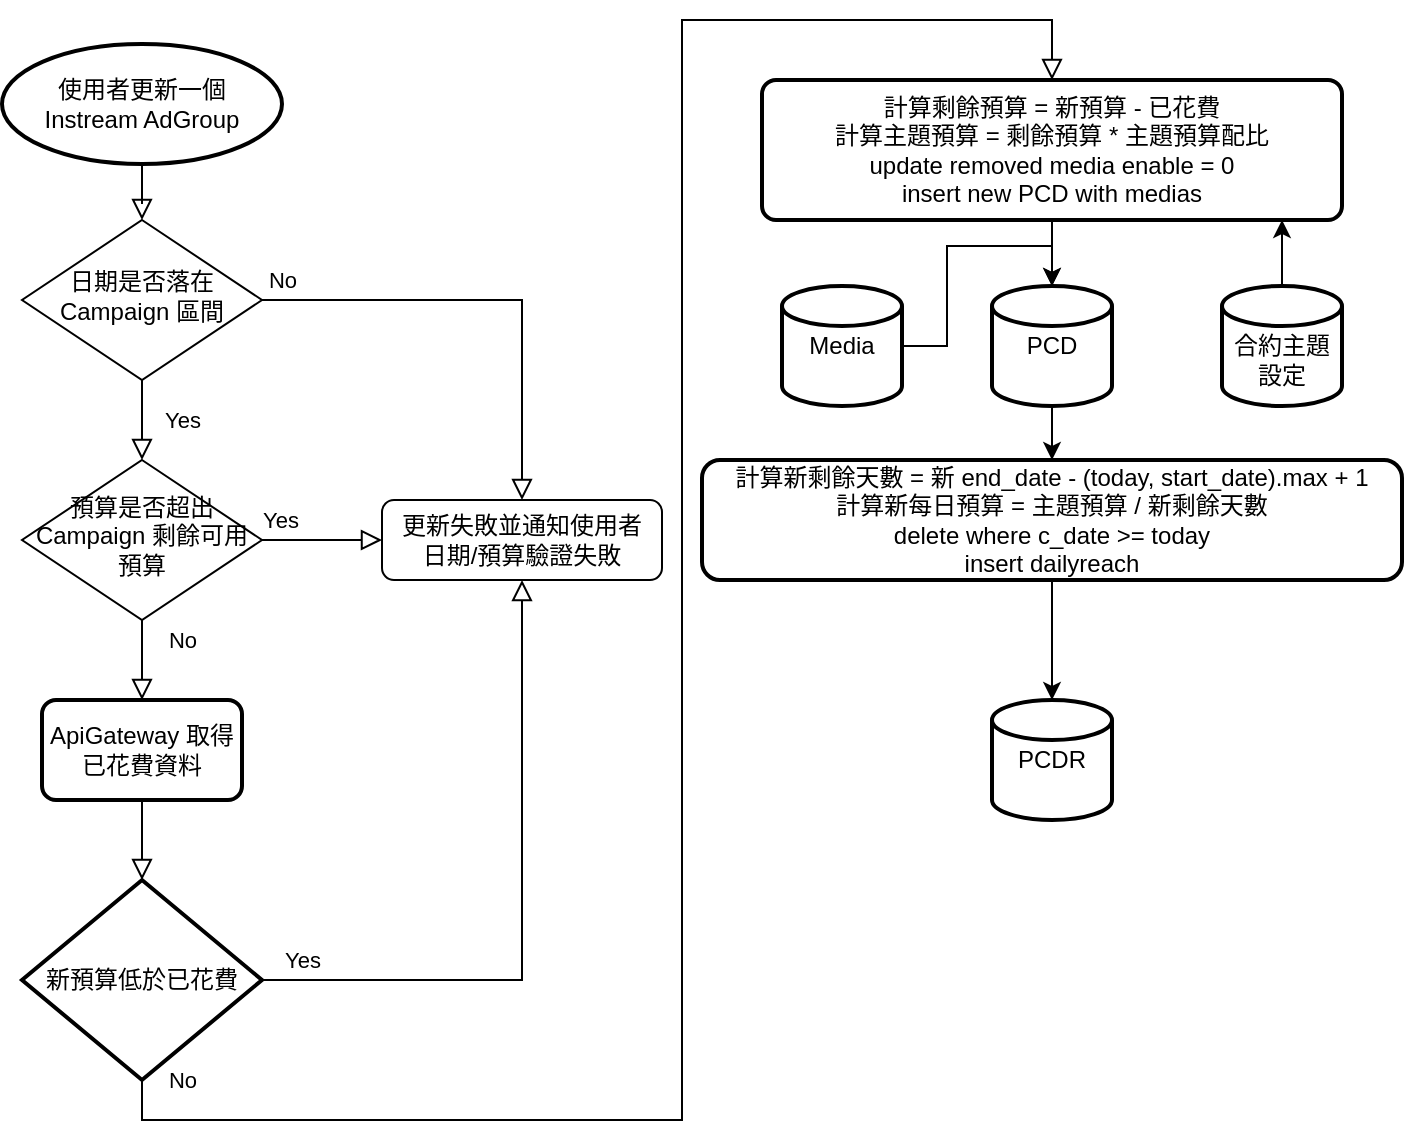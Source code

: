 <mxfile version="18.1.1" type="github">
  <diagram id="C5RBs43oDa-KdzZeNtuy" name="Page-1">
    <mxGraphModel dx="932" dy="538" grid="1" gridSize="10" guides="1" tooltips="1" connect="1" arrows="1" fold="1" page="1" pageScale="1" pageWidth="827" pageHeight="1169" math="0" shadow="0">
      <root>
        <mxCell id="WIyWlLk6GJQsqaUBKTNV-0" />
        <mxCell id="WIyWlLk6GJQsqaUBKTNV-1" parent="WIyWlLk6GJQsqaUBKTNV-0" />
        <mxCell id="WIyWlLk6GJQsqaUBKTNV-2" value="" style="rounded=0;html=1;jettySize=auto;orthogonalLoop=1;fontSize=11;endArrow=block;endFill=0;endSize=8;strokeWidth=1;shadow=0;labelBackgroundColor=none;edgeStyle=orthogonalEdgeStyle;exitX=0.5;exitY=1;exitDx=0;exitDy=0;exitPerimeter=0;" parent="WIyWlLk6GJQsqaUBKTNV-1" source="D85AezqRSi7aLYV9_FRw-7" target="WIyWlLk6GJQsqaUBKTNV-6" edge="1">
          <mxGeometry relative="1" as="geometry">
            <mxPoint x="120.0" y="70" as="sourcePoint" />
          </mxGeometry>
        </mxCell>
        <mxCell id="WIyWlLk6GJQsqaUBKTNV-4" value="Yes" style="rounded=0;html=1;jettySize=auto;orthogonalLoop=1;fontSize=11;endArrow=block;endFill=0;endSize=8;strokeWidth=1;shadow=0;labelBackgroundColor=none;edgeStyle=orthogonalEdgeStyle;" parent="WIyWlLk6GJQsqaUBKTNV-1" source="WIyWlLk6GJQsqaUBKTNV-6" target="WIyWlLk6GJQsqaUBKTNV-10" edge="1">
          <mxGeometry y="20" relative="1" as="geometry">
            <mxPoint as="offset" />
          </mxGeometry>
        </mxCell>
        <mxCell id="WIyWlLk6GJQsqaUBKTNV-5" value="No" style="edgeStyle=orthogonalEdgeStyle;rounded=0;html=1;jettySize=auto;orthogonalLoop=1;fontSize=11;endArrow=block;endFill=0;endSize=8;strokeWidth=1;shadow=0;labelBackgroundColor=none;entryX=0.5;entryY=0;entryDx=0;entryDy=0;" parent="WIyWlLk6GJQsqaUBKTNV-1" source="WIyWlLk6GJQsqaUBKTNV-6" target="WIyWlLk6GJQsqaUBKTNV-7" edge="1">
          <mxGeometry x="-0.917" y="10" relative="1" as="geometry">
            <mxPoint as="offset" />
          </mxGeometry>
        </mxCell>
        <mxCell id="WIyWlLk6GJQsqaUBKTNV-6" value="日期是否落在 Campaign 區間" style="rhombus;whiteSpace=wrap;html=1;shadow=0;fontFamily=Helvetica;fontSize=12;align=center;strokeWidth=1;spacing=6;spacingTop=-4;" parent="WIyWlLk6GJQsqaUBKTNV-1" vertex="1">
          <mxGeometry x="60" y="120" width="120" height="80" as="geometry" />
        </mxCell>
        <mxCell id="WIyWlLk6GJQsqaUBKTNV-7" value="更新失敗並通知使用者&lt;br&gt;日期/預算驗證失敗" style="rounded=1;whiteSpace=wrap;html=1;fontSize=12;glass=0;strokeWidth=1;shadow=0;" parent="WIyWlLk6GJQsqaUBKTNV-1" vertex="1">
          <mxGeometry x="240" y="260" width="140" height="40" as="geometry" />
        </mxCell>
        <mxCell id="WIyWlLk6GJQsqaUBKTNV-8" value="No" style="rounded=0;html=1;jettySize=auto;orthogonalLoop=1;fontSize=11;endArrow=block;endFill=0;endSize=8;strokeWidth=1;shadow=0;labelBackgroundColor=none;edgeStyle=orthogonalEdgeStyle;entryX=0.5;entryY=0;entryDx=0;entryDy=0;" parent="WIyWlLk6GJQsqaUBKTNV-1" source="WIyWlLk6GJQsqaUBKTNV-10" target="D85AezqRSi7aLYV9_FRw-8" edge="1">
          <mxGeometry x="-0.5" y="20" relative="1" as="geometry">
            <mxPoint as="offset" />
            <mxPoint x="120.0" y="350" as="targetPoint" />
          </mxGeometry>
        </mxCell>
        <mxCell id="WIyWlLk6GJQsqaUBKTNV-9" value="Yes" style="edgeStyle=orthogonalEdgeStyle;rounded=0;html=1;jettySize=auto;orthogonalLoop=1;fontSize=11;endArrow=block;endFill=0;endSize=8;strokeWidth=1;shadow=0;labelBackgroundColor=none;entryX=0;entryY=0.5;entryDx=0;entryDy=0;" parent="WIyWlLk6GJQsqaUBKTNV-1" source="WIyWlLk6GJQsqaUBKTNV-10" target="WIyWlLk6GJQsqaUBKTNV-7" edge="1">
          <mxGeometry x="-0.714" y="10" relative="1" as="geometry">
            <mxPoint as="offset" />
            <mxPoint x="260" y="340" as="targetPoint" />
            <Array as="points">
              <mxPoint x="220" y="280" />
              <mxPoint x="220" y="280" />
            </Array>
          </mxGeometry>
        </mxCell>
        <mxCell id="WIyWlLk6GJQsqaUBKTNV-10" value="預算是否超出 Campaign 剩餘可用預算" style="rhombus;whiteSpace=wrap;html=1;shadow=0;fontFamily=Helvetica;fontSize=12;align=center;strokeWidth=1;spacing=6;spacingTop=-4;" parent="WIyWlLk6GJQsqaUBKTNV-1" vertex="1">
          <mxGeometry x="60" y="240" width="120" height="80" as="geometry" />
        </mxCell>
        <mxCell id="D85AezqRSi7aLYV9_FRw-4" value="Yes" style="rounded=0;html=1;jettySize=auto;orthogonalLoop=1;fontSize=11;endArrow=block;endFill=0;endSize=8;strokeWidth=1;shadow=0;labelBackgroundColor=none;edgeStyle=orthogonalEdgeStyle;entryX=0.5;entryY=1;entryDx=0;entryDy=0;exitX=1;exitY=0.5;exitDx=0;exitDy=0;exitPerimeter=0;" parent="WIyWlLk6GJQsqaUBKTNV-1" source="D85AezqRSi7aLYV9_FRw-9" target="WIyWlLk6GJQsqaUBKTNV-7" edge="1">
          <mxGeometry x="-0.882" y="10" relative="1" as="geometry">
            <mxPoint as="offset" />
            <mxPoint x="310" y="380" as="sourcePoint" />
            <mxPoint x="430" y="445" as="targetPoint" />
          </mxGeometry>
        </mxCell>
        <mxCell id="D85AezqRSi7aLYV9_FRw-7" value="&lt;span style=&quot;&quot;&gt;使用者更新一個 &lt;br&gt;Instream AdGroup&lt;/span&gt;" style="strokeWidth=2;html=1;shape=mxgraph.flowchart.start_1;whiteSpace=wrap;" parent="WIyWlLk6GJQsqaUBKTNV-1" vertex="1">
          <mxGeometry x="50" y="32" width="140" height="60" as="geometry" />
        </mxCell>
        <mxCell id="D85AezqRSi7aLYV9_FRw-8" value="ApiGateway 取得&lt;br&gt;已花費資料" style="rounded=1;whiteSpace=wrap;html=1;absoluteArcSize=1;arcSize=14;strokeWidth=2;" parent="WIyWlLk6GJQsqaUBKTNV-1" vertex="1">
          <mxGeometry x="70" y="360" width="100" height="50" as="geometry" />
        </mxCell>
        <mxCell id="D85AezqRSi7aLYV9_FRw-9" value="新預算低於已花費" style="strokeWidth=2;html=1;shape=mxgraph.flowchart.decision;whiteSpace=wrap;" parent="WIyWlLk6GJQsqaUBKTNV-1" vertex="1">
          <mxGeometry x="60" y="450" width="120" height="100" as="geometry" />
        </mxCell>
        <mxCell id="D85AezqRSi7aLYV9_FRw-10" value="&lt;br&gt;" style="rounded=0;html=1;jettySize=auto;orthogonalLoop=1;fontSize=11;endArrow=block;endFill=0;endSize=8;strokeWidth=1;shadow=0;labelBackgroundColor=none;edgeStyle=orthogonalEdgeStyle;exitX=0.5;exitY=1;exitDx=0;exitDy=0;" parent="WIyWlLk6GJQsqaUBKTNV-1" source="D85AezqRSi7aLYV9_FRw-8" target="D85AezqRSi7aLYV9_FRw-9" edge="1">
          <mxGeometry x="0.333" y="20" relative="1" as="geometry">
            <mxPoint as="offset" />
            <mxPoint x="320" y="390" as="sourcePoint" />
            <mxPoint x="320" y="310" as="targetPoint" />
          </mxGeometry>
        </mxCell>
        <mxCell id="D85AezqRSi7aLYV9_FRw-13" value="" style="rounded=0;html=1;jettySize=auto;orthogonalLoop=1;fontSize=11;endArrow=block;endFill=0;endSize=8;strokeWidth=1;shadow=0;labelBackgroundColor=none;edgeStyle=orthogonalEdgeStyle;exitX=0.5;exitY=1;exitDx=0;exitDy=0;exitPerimeter=0;entryX=0.5;entryY=0;entryDx=0;entryDy=0;" parent="WIyWlLk6GJQsqaUBKTNV-1" source="D85AezqRSi7aLYV9_FRw-9" target="D85AezqRSi7aLYV9_FRw-14" edge="1">
          <mxGeometry x="0.333" y="20" relative="1" as="geometry">
            <mxPoint as="offset" />
            <mxPoint x="130.0" y="330" as="sourcePoint" />
            <mxPoint x="620" y="20" as="targetPoint" />
            <Array as="points">
              <mxPoint x="120" y="570" />
              <mxPoint x="390" y="570" />
              <mxPoint x="390" y="20" />
              <mxPoint x="575" y="20" />
            </Array>
          </mxGeometry>
        </mxCell>
        <mxCell id="D85AezqRSi7aLYV9_FRw-15" value="No" style="edgeLabel;html=1;align=center;verticalAlign=middle;resizable=0;points=[];" parent="D85AezqRSi7aLYV9_FRw-13" vertex="1" connectable="0">
          <mxGeometry x="-0.294" relative="1" as="geometry">
            <mxPoint x="-250" y="62" as="offset" />
          </mxGeometry>
        </mxCell>
        <mxCell id="D85AezqRSi7aLYV9_FRw-18" value="" style="edgeStyle=orthogonalEdgeStyle;rounded=0;orthogonalLoop=1;jettySize=auto;html=1;entryX=0.5;entryY=0;entryDx=0;entryDy=0;entryPerimeter=0;" parent="WIyWlLk6GJQsqaUBKTNV-1" source="D85AezqRSi7aLYV9_FRw-14" target="D85AezqRSi7aLYV9_FRw-16" edge="1">
          <mxGeometry relative="1" as="geometry">
            <mxPoint x="575" y="180" as="targetPoint" />
          </mxGeometry>
        </mxCell>
        <mxCell id="D85AezqRSi7aLYV9_FRw-14" value="&lt;div style=&quot;&quot;&gt;計算剩餘預算 = 新預算 - 已花費&lt;/div&gt;&lt;div style=&quot;&quot;&gt;計算主題預算 = 剩餘預算 * 主題預算配比&lt;/div&gt;&lt;div style=&quot;&quot;&gt;update removed media enable = 0&lt;/div&gt;&lt;div style=&quot;&quot;&gt;insert new PCD with medias&lt;/div&gt;" style="rounded=1;whiteSpace=wrap;html=1;absoluteArcSize=1;arcSize=14;strokeWidth=2;align=center;" parent="WIyWlLk6GJQsqaUBKTNV-1" vertex="1">
          <mxGeometry x="430" y="50" width="290" height="70" as="geometry" />
        </mxCell>
        <mxCell id="8HmFovyHqstTYCY-DPdb-1" value="" style="edgeStyle=orthogonalEdgeStyle;rounded=0;orthogonalLoop=1;jettySize=auto;html=1;exitX=0.5;exitY=1;exitDx=0;exitDy=0;exitPerimeter=0;" edge="1" parent="WIyWlLk6GJQsqaUBKTNV-1" source="D85AezqRSi7aLYV9_FRw-16" target="8HmFovyHqstTYCY-DPdb-0">
          <mxGeometry relative="1" as="geometry">
            <mxPoint x="575" y="200" as="sourcePoint" />
          </mxGeometry>
        </mxCell>
        <mxCell id="D85AezqRSi7aLYV9_FRw-16" value="PCD" style="strokeWidth=2;html=1;shape=mxgraph.flowchart.database;whiteSpace=wrap;" parent="WIyWlLk6GJQsqaUBKTNV-1" vertex="1">
          <mxGeometry x="545" y="153" width="60" height="60" as="geometry" />
        </mxCell>
        <mxCell id="D85AezqRSi7aLYV9_FRw-20" value="" style="edgeStyle=orthogonalEdgeStyle;rounded=0;orthogonalLoop=1;jettySize=auto;html=1;" parent="WIyWlLk6GJQsqaUBKTNV-1" source="D85AezqRSi7aLYV9_FRw-19" target="D85AezqRSi7aLYV9_FRw-14" edge="1">
          <mxGeometry relative="1" as="geometry">
            <Array as="points">
              <mxPoint x="690" y="100" />
              <mxPoint x="690" y="100" />
            </Array>
          </mxGeometry>
        </mxCell>
        <mxCell id="D85AezqRSi7aLYV9_FRw-19" value="&lt;br&gt;合約主題設定" style="strokeWidth=2;html=1;shape=mxgraph.flowchart.database;whiteSpace=wrap;" parent="WIyWlLk6GJQsqaUBKTNV-1" vertex="1">
          <mxGeometry x="660" y="153" width="60" height="60" as="geometry" />
        </mxCell>
        <mxCell id="8HmFovyHqstTYCY-DPdb-4" value="" style="edgeStyle=orthogonalEdgeStyle;rounded=0;orthogonalLoop=1;jettySize=auto;html=1;" edge="1" parent="WIyWlLk6GJQsqaUBKTNV-1" source="8HmFovyHqstTYCY-DPdb-0" target="8HmFovyHqstTYCY-DPdb-3">
          <mxGeometry relative="1" as="geometry" />
        </mxCell>
        <mxCell id="8HmFovyHqstTYCY-DPdb-0" value="計算新剩餘天數 = 新 end_date - (today, start_date).max + 1&lt;br&gt;計算新每日預算 = 主題預算 / 新剩餘天數&lt;br&gt;delete where c_date &amp;gt;= today&lt;br&gt;insert dailyreach" style="rounded=1;whiteSpace=wrap;html=1;strokeWidth=2;" vertex="1" parent="WIyWlLk6GJQsqaUBKTNV-1">
          <mxGeometry x="400" y="240" width="350" height="60" as="geometry" />
        </mxCell>
        <mxCell id="8HmFovyHqstTYCY-DPdb-3" value="PCDR" style="strokeWidth=2;html=1;shape=mxgraph.flowchart.database;whiteSpace=wrap;" vertex="1" parent="WIyWlLk6GJQsqaUBKTNV-1">
          <mxGeometry x="545" y="360" width="60" height="60" as="geometry" />
        </mxCell>
        <mxCell id="8HmFovyHqstTYCY-DPdb-9" value="" style="edgeStyle=orthogonalEdgeStyle;rounded=0;orthogonalLoop=1;jettySize=auto;html=1;entryX=0.5;entryY=0;entryDx=0;entryDy=0;entryPerimeter=0;" edge="1" parent="WIyWlLk6GJQsqaUBKTNV-1" source="8HmFovyHqstTYCY-DPdb-8" target="D85AezqRSi7aLYV9_FRw-16">
          <mxGeometry relative="1" as="geometry" />
        </mxCell>
        <mxCell id="8HmFovyHqstTYCY-DPdb-8" value="Media" style="strokeWidth=2;html=1;shape=mxgraph.flowchart.database;whiteSpace=wrap;" vertex="1" parent="WIyWlLk6GJQsqaUBKTNV-1">
          <mxGeometry x="440" y="153" width="60" height="60" as="geometry" />
        </mxCell>
      </root>
    </mxGraphModel>
  </diagram>
</mxfile>
